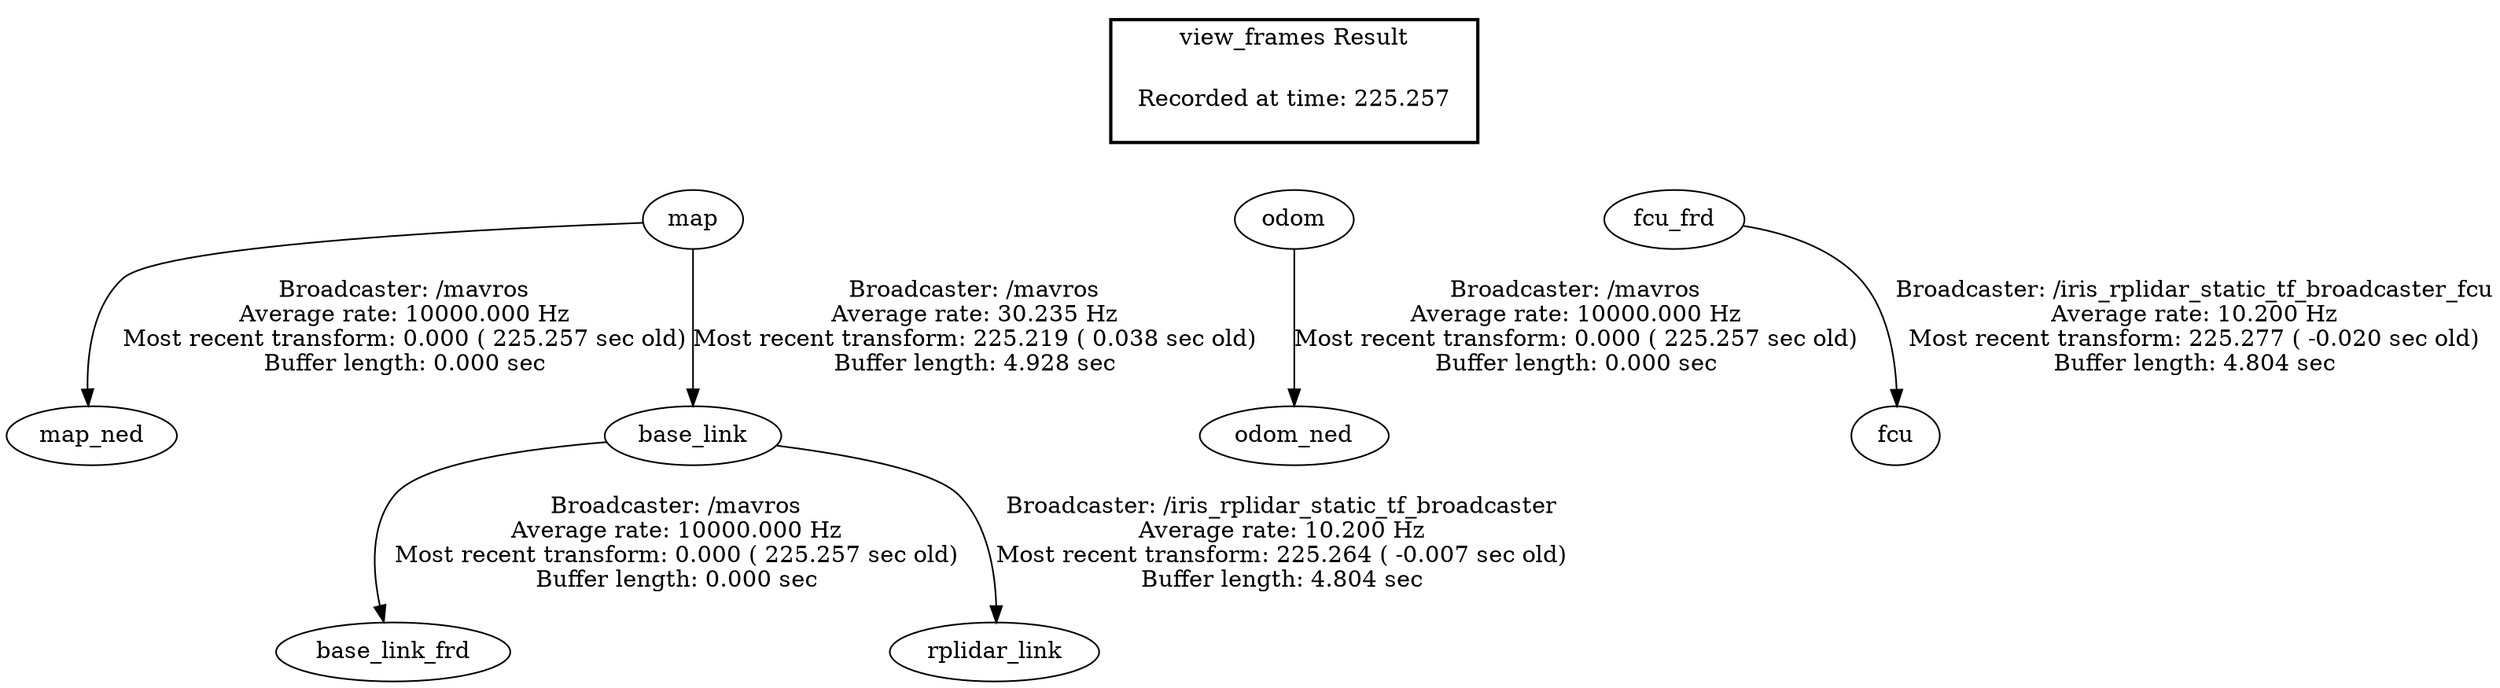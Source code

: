 digraph G {
"map" -> "map_ned"[label="Broadcaster: /mavros\nAverage rate: 10000.000 Hz\nMost recent transform: 0.000 ( 225.257 sec old)\nBuffer length: 0.000 sec\n"];
"odom" -> "odom_ned"[label="Broadcaster: /mavros\nAverage rate: 10000.000 Hz\nMost recent transform: 0.000 ( 225.257 sec old)\nBuffer length: 0.000 sec\n"];
"base_link" -> "base_link_frd"[label="Broadcaster: /mavros\nAverage rate: 10000.000 Hz\nMost recent transform: 0.000 ( 225.257 sec old)\nBuffer length: 0.000 sec\n"];
"map" -> "base_link"[label="Broadcaster: /mavros\nAverage rate: 30.235 Hz\nMost recent transform: 225.219 ( 0.038 sec old)\nBuffer length: 4.928 sec\n"];
"base_link" -> "rplidar_link"[label="Broadcaster: /iris_rplidar_static_tf_broadcaster\nAverage rate: 10.200 Hz\nMost recent transform: 225.264 ( -0.007 sec old)\nBuffer length: 4.804 sec\n"];
"fcu_frd" -> "fcu"[label="Broadcaster: /iris_rplidar_static_tf_broadcaster_fcu\nAverage rate: 10.200 Hz\nMost recent transform: 225.277 ( -0.020 sec old)\nBuffer length: 4.804 sec\n"];
edge [style=invis];
 subgraph cluster_legend { style=bold; color=black; label ="view_frames Result";
"Recorded at time: 225.257"[ shape=plaintext ] ;
 }->"map";
edge [style=invis];
 subgraph cluster_legend { style=bold; color=black; label ="view_frames Result";
"Recorded at time: 225.257"[ shape=plaintext ] ;
 }->"odom";
edge [style=invis];
 subgraph cluster_legend { style=bold; color=black; label ="view_frames Result";
"Recorded at time: 225.257"[ shape=plaintext ] ;
 }->"fcu_frd";
}